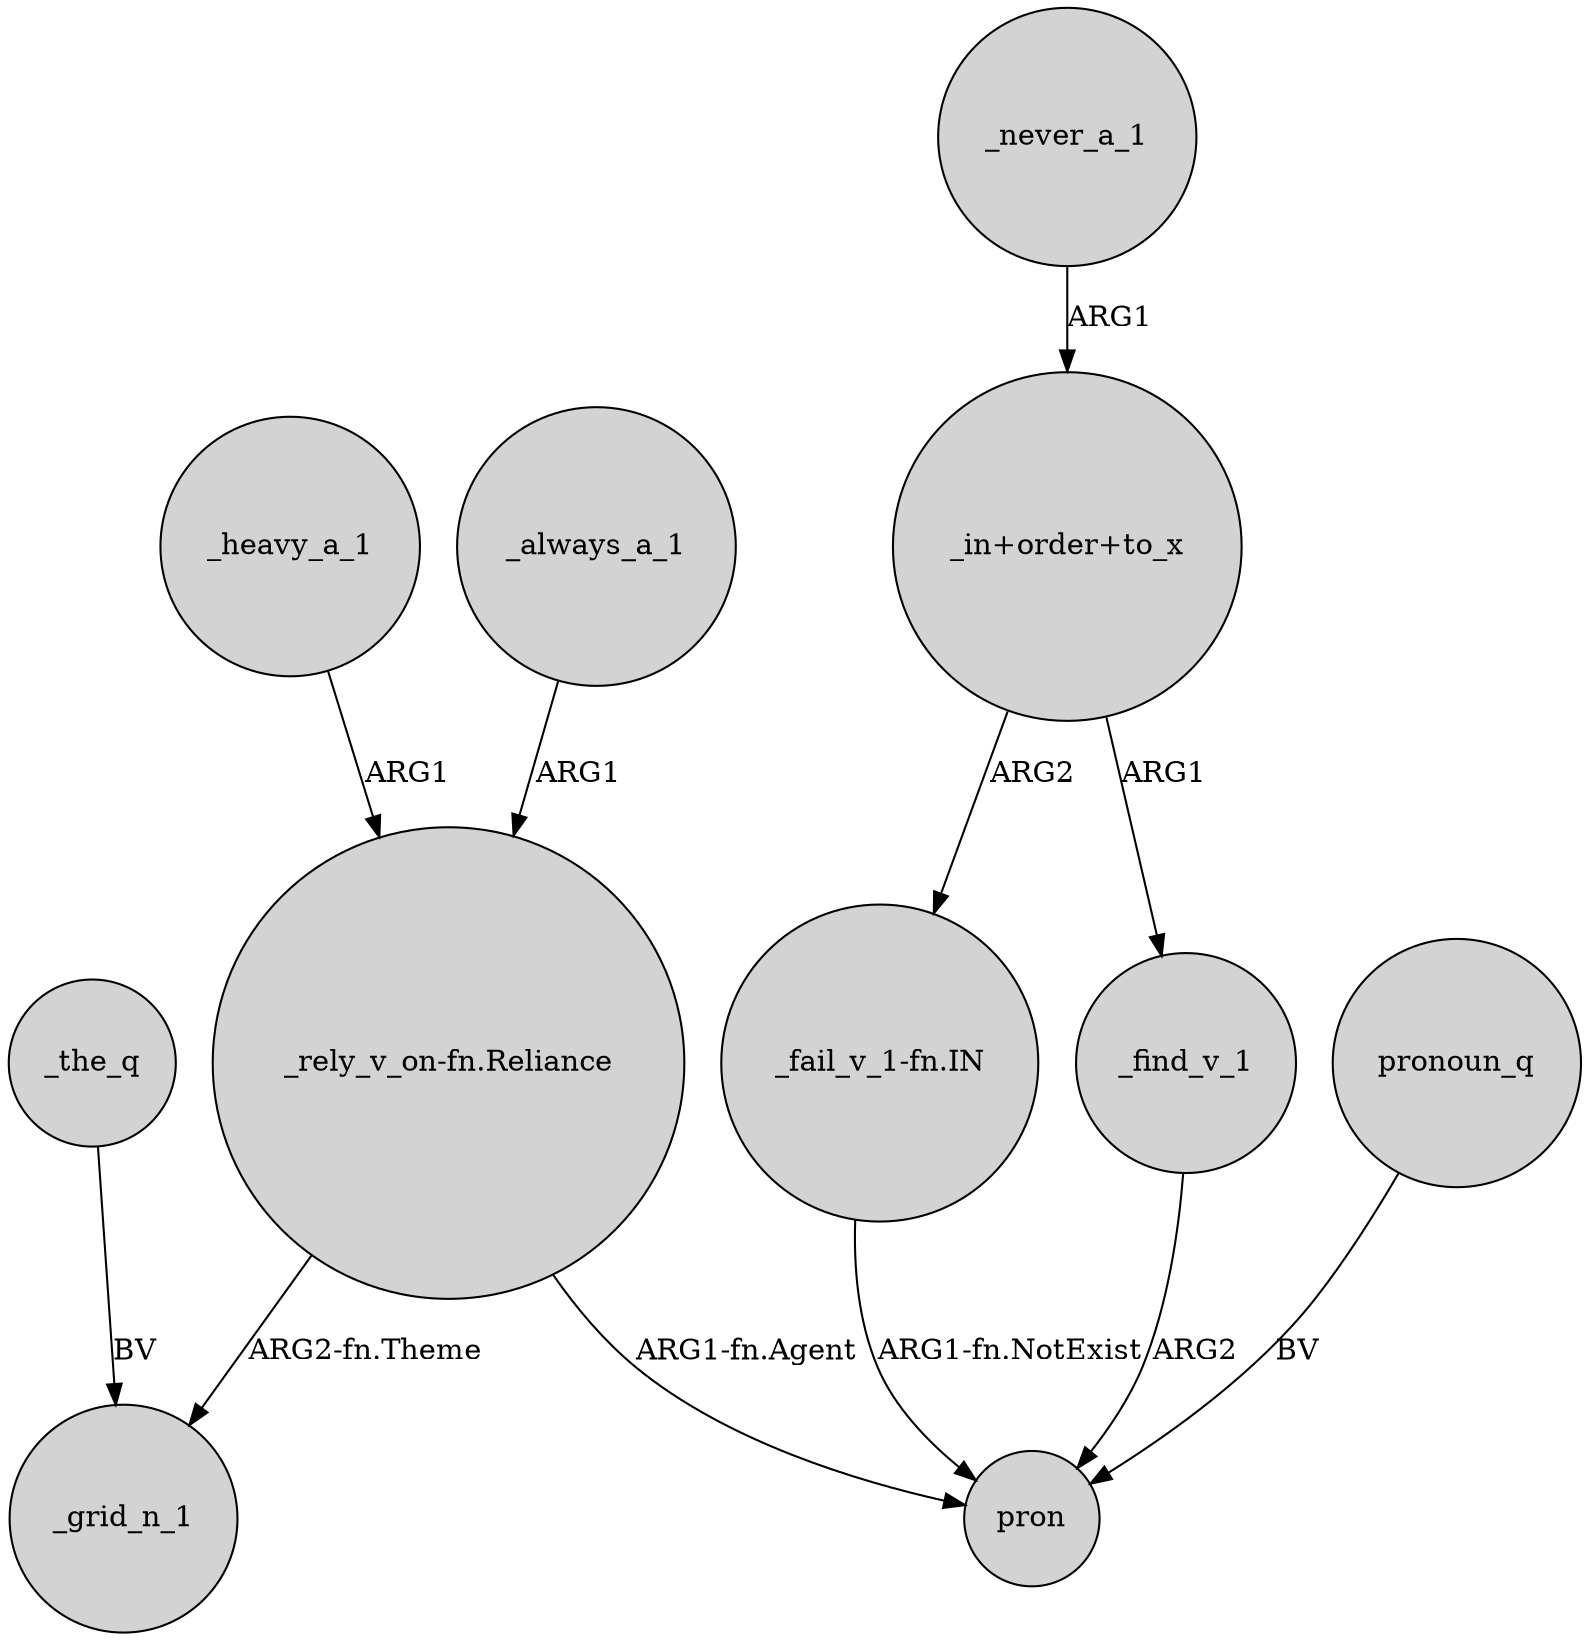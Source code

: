 digraph {
	node [shape=circle style=filled]
	"_fail_v_1-fn.IN" -> pron [label="ARG1-fn.NotExist"]
	_heavy_a_1 -> "_rely_v_on-fn.Reliance" [label=ARG1]
	"_in+order+to_x" -> _find_v_1 [label=ARG1]
	"_rely_v_on-fn.Reliance" -> _grid_n_1 [label="ARG2-fn.Theme"]
	_the_q -> _grid_n_1 [label=BV]
	_find_v_1 -> pron [label=ARG2]
	_never_a_1 -> "_in+order+to_x" [label=ARG1]
	"_in+order+to_x" -> "_fail_v_1-fn.IN" [label=ARG2]
	_always_a_1 -> "_rely_v_on-fn.Reliance" [label=ARG1]
	"_rely_v_on-fn.Reliance" -> pron [label="ARG1-fn.Agent"]
	pronoun_q -> pron [label=BV]
}

